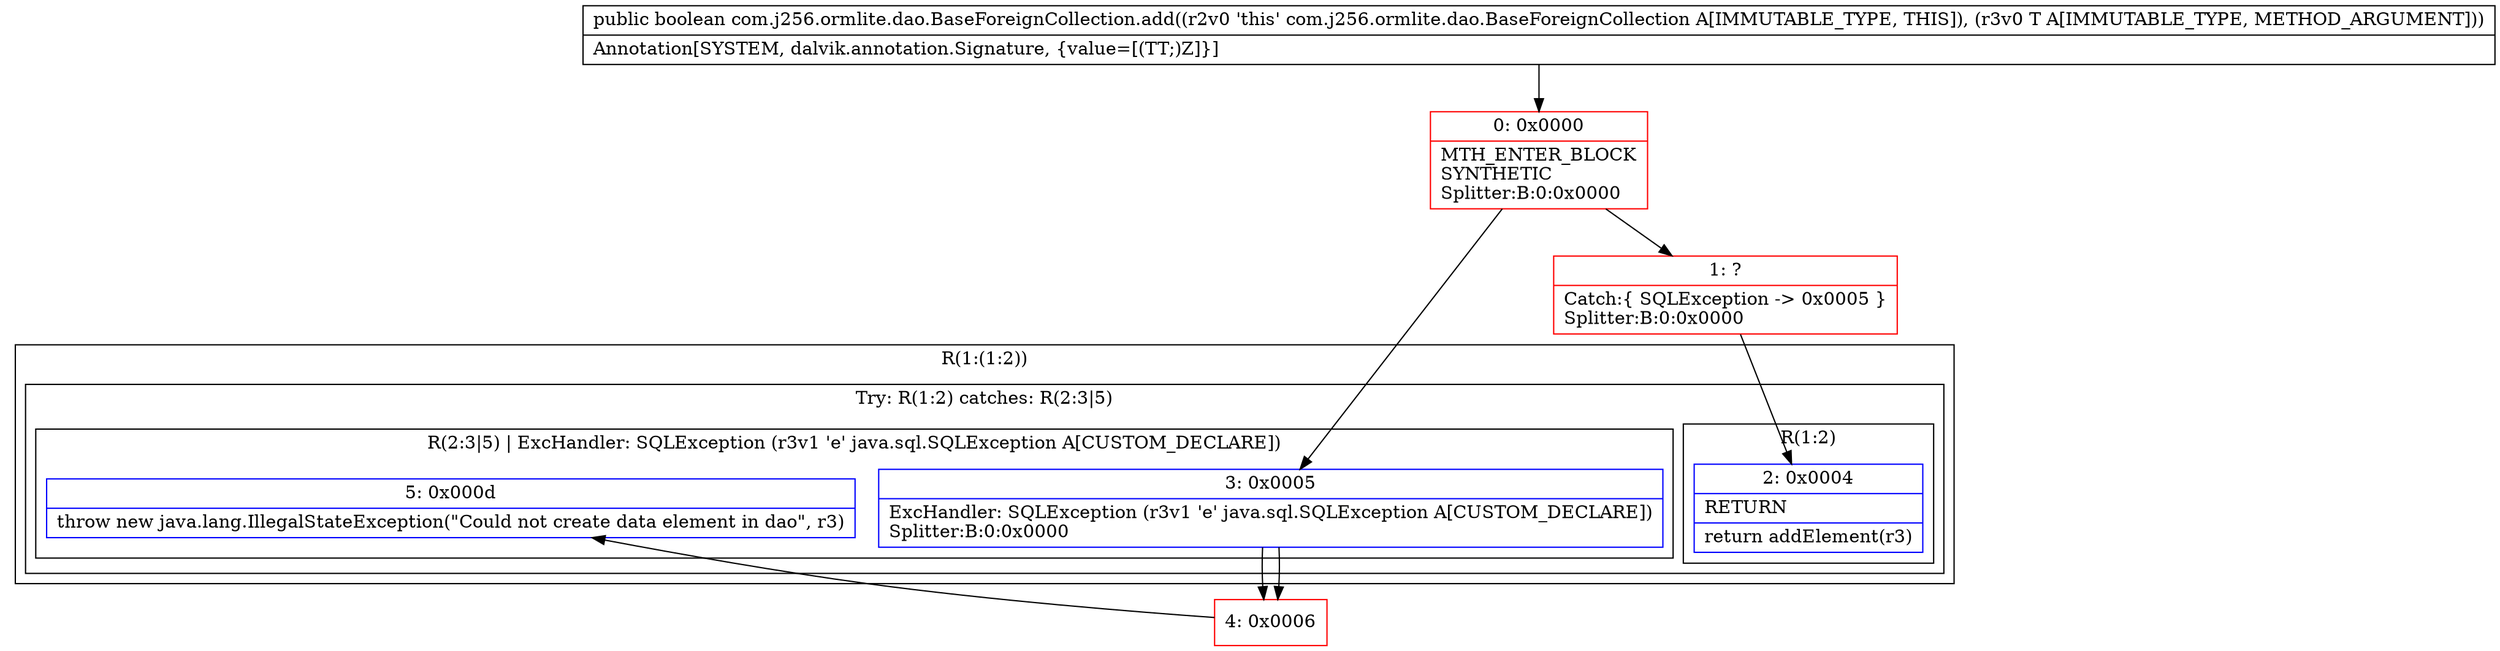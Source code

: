 digraph "CFG forcom.j256.ormlite.dao.BaseForeignCollection.add(Ljava\/lang\/Object;)Z" {
subgraph cluster_Region_1410375317 {
label = "R(1:(1:2))";
node [shape=record,color=blue];
subgraph cluster_TryCatchRegion_1190637913 {
label = "Try: R(1:2) catches: R(2:3|5)";
node [shape=record,color=blue];
subgraph cluster_Region_1419615346 {
label = "R(1:2)";
node [shape=record,color=blue];
Node_2 [shape=record,label="{2\:\ 0x0004|RETURN\l|return addElement(r3)\l}"];
}
subgraph cluster_Region_493508893 {
label = "R(2:3|5) | ExcHandler: SQLException (r3v1 'e' java.sql.SQLException A[CUSTOM_DECLARE])\l";
node [shape=record,color=blue];
Node_3 [shape=record,label="{3\:\ 0x0005|ExcHandler: SQLException (r3v1 'e' java.sql.SQLException A[CUSTOM_DECLARE])\lSplitter:B:0:0x0000\l}"];
Node_5 [shape=record,label="{5\:\ 0x000d|throw new java.lang.IllegalStateException(\"Could not create data element in dao\", r3)\l}"];
}
}
}
subgraph cluster_Region_493508893 {
label = "R(2:3|5) | ExcHandler: SQLException (r3v1 'e' java.sql.SQLException A[CUSTOM_DECLARE])\l";
node [shape=record,color=blue];
Node_3 [shape=record,label="{3\:\ 0x0005|ExcHandler: SQLException (r3v1 'e' java.sql.SQLException A[CUSTOM_DECLARE])\lSplitter:B:0:0x0000\l}"];
Node_5 [shape=record,label="{5\:\ 0x000d|throw new java.lang.IllegalStateException(\"Could not create data element in dao\", r3)\l}"];
}
Node_0 [shape=record,color=red,label="{0\:\ 0x0000|MTH_ENTER_BLOCK\lSYNTHETIC\lSplitter:B:0:0x0000\l}"];
Node_1 [shape=record,color=red,label="{1\:\ ?|Catch:\{ SQLException \-\> 0x0005 \}\lSplitter:B:0:0x0000\l}"];
Node_4 [shape=record,color=red,label="{4\:\ 0x0006}"];
MethodNode[shape=record,label="{public boolean com.j256.ormlite.dao.BaseForeignCollection.add((r2v0 'this' com.j256.ormlite.dao.BaseForeignCollection A[IMMUTABLE_TYPE, THIS]), (r3v0 T A[IMMUTABLE_TYPE, METHOD_ARGUMENT]))  | Annotation[SYSTEM, dalvik.annotation.Signature, \{value=[(TT;)Z]\}]\l}"];
MethodNode -> Node_0;
Node_3 -> Node_4;
Node_3 -> Node_4;
Node_0 -> Node_1;
Node_0 -> Node_3;
Node_1 -> Node_2;
Node_4 -> Node_5;
}

